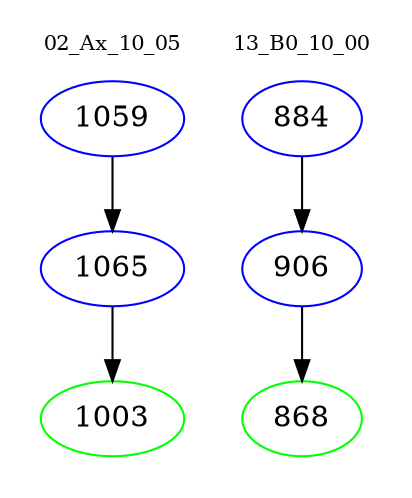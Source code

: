 digraph{
subgraph cluster_0 {
color = white
label = "02_Ax_10_05";
fontsize=10;
T0_1059 [label="1059", color="blue"]
T0_1059 -> T0_1065 [color="black"]
T0_1065 [label="1065", color="blue"]
T0_1065 -> T0_1003 [color="black"]
T0_1003 [label="1003", color="green"]
}
subgraph cluster_1 {
color = white
label = "13_B0_10_00";
fontsize=10;
T1_884 [label="884", color="blue"]
T1_884 -> T1_906 [color="black"]
T1_906 [label="906", color="blue"]
T1_906 -> T1_868 [color="black"]
T1_868 [label="868", color="green"]
}
}

